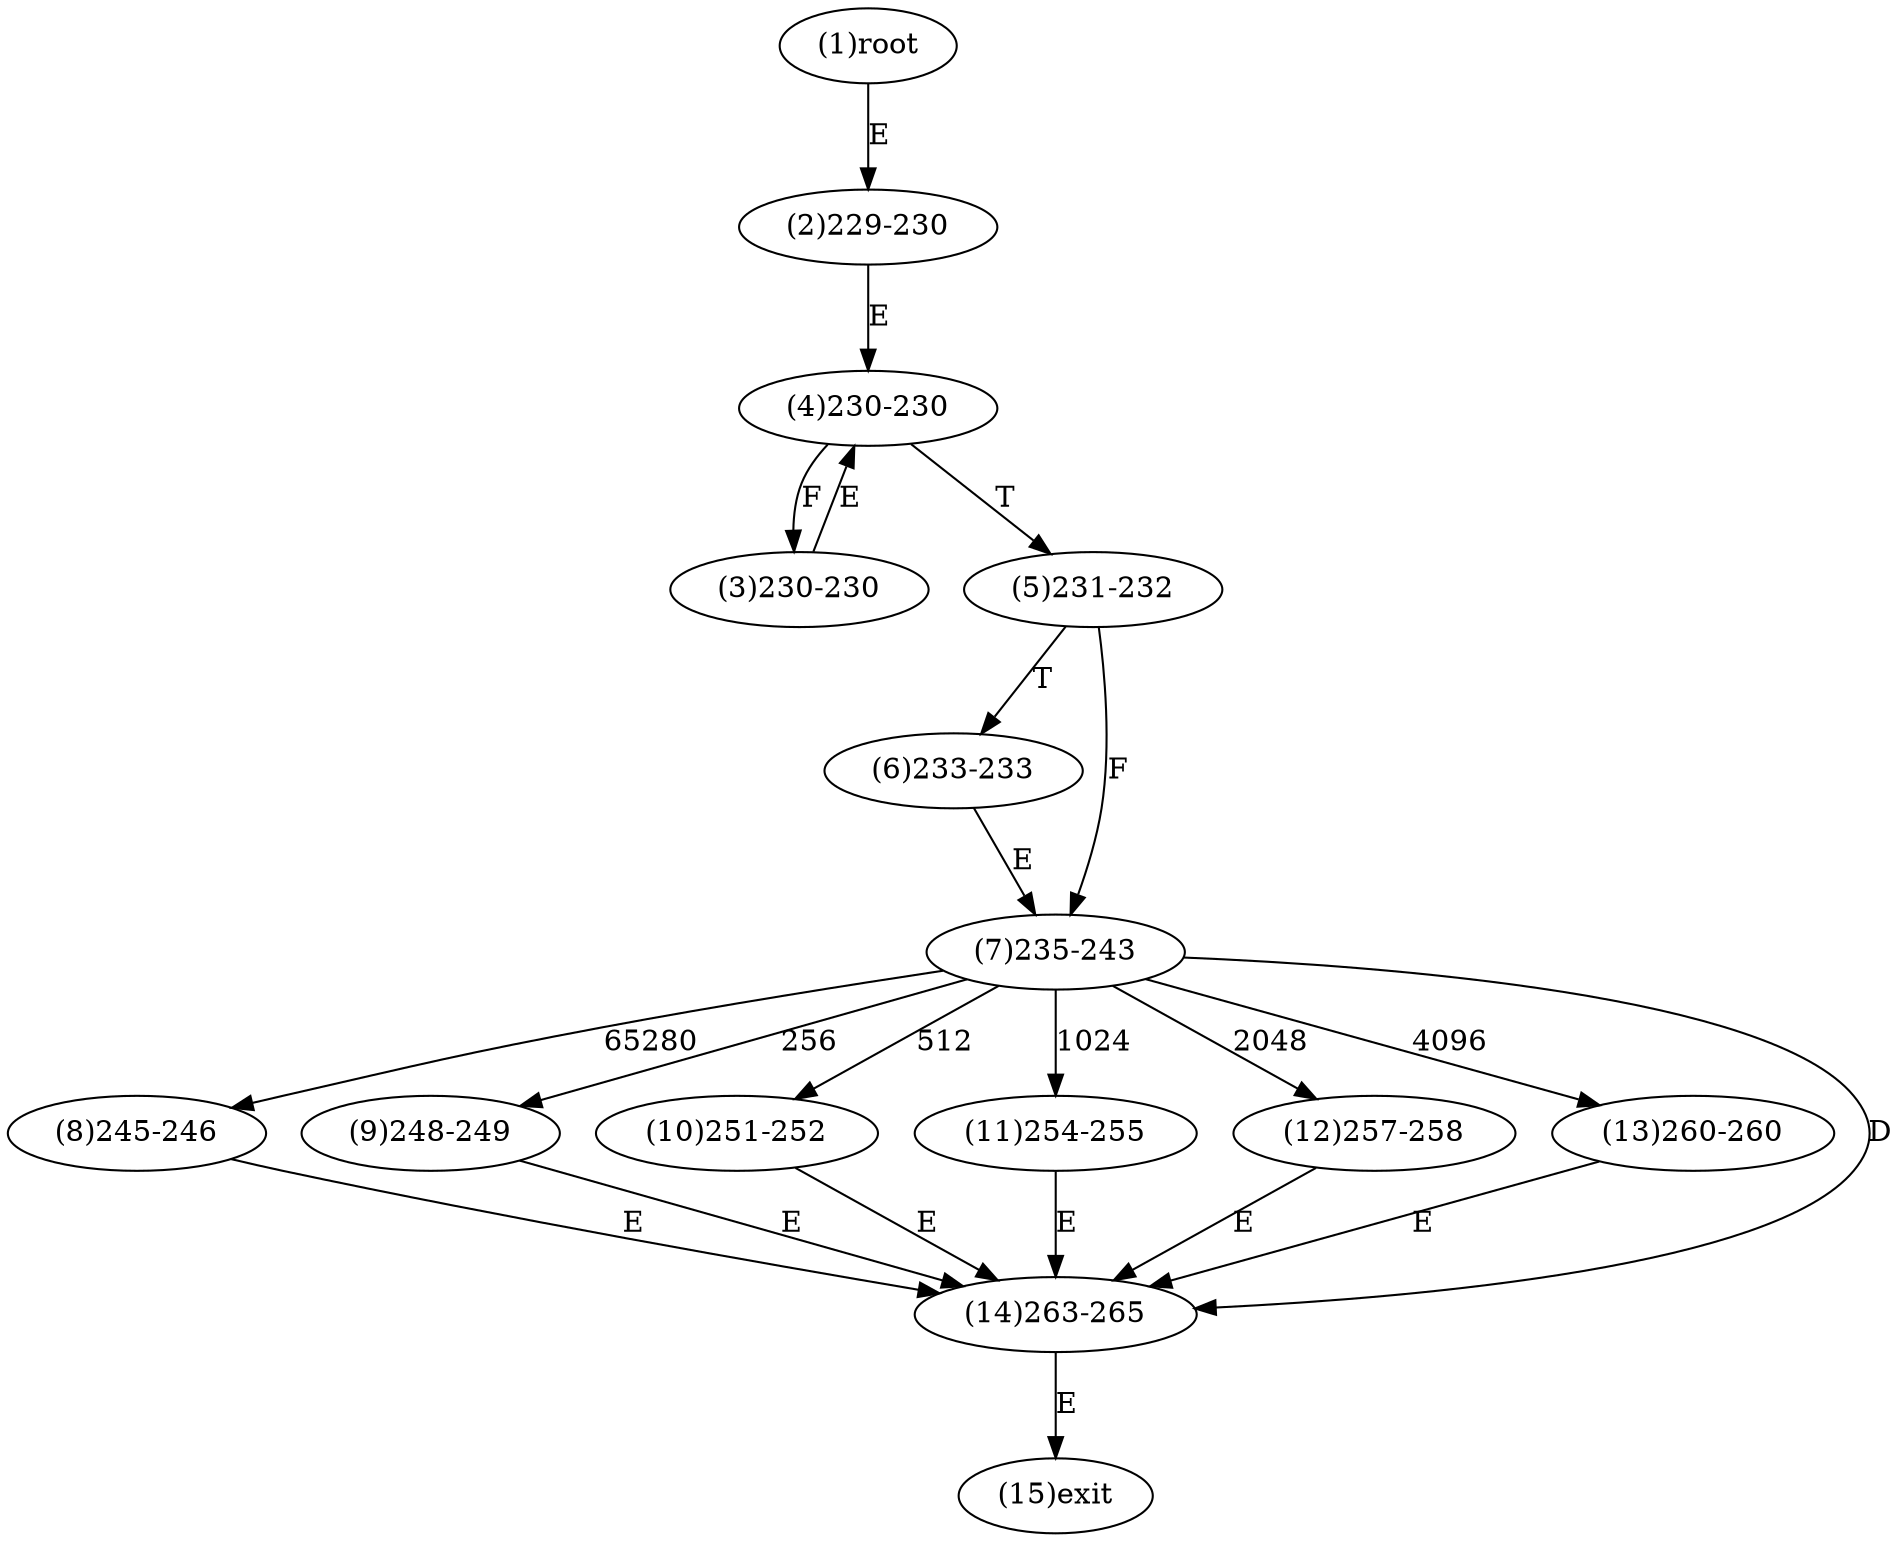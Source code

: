 digraph "" { 
1[ label="(1)root"];
2[ label="(2)229-230"];
3[ label="(3)230-230"];
4[ label="(4)230-230"];
5[ label="(5)231-232"];
6[ label="(6)233-233"];
7[ label="(7)235-243"];
8[ label="(8)245-246"];
9[ label="(9)248-249"];
10[ label="(10)251-252"];
11[ label="(11)254-255"];
12[ label="(12)257-258"];
13[ label="(13)260-260"];
14[ label="(14)263-265"];
15[ label="(15)exit"];
1->2[ label="E"];
2->4[ label="E"];
3->4[ label="E"];
4->3[ label="F"];
4->5[ label="T"];
5->7[ label="F"];
5->6[ label="T"];
6->7[ label="E"];
7->9[ label="256"];
7->10[ label="512"];
7->11[ label="1024"];
7->12[ label="2048"];
7->13[ label="4096"];
7->8[ label="65280"];
7->14[ label="D"];
8->14[ label="E"];
9->14[ label="E"];
10->14[ label="E"];
11->14[ label="E"];
12->14[ label="E"];
13->14[ label="E"];
14->15[ label="E"];
}
